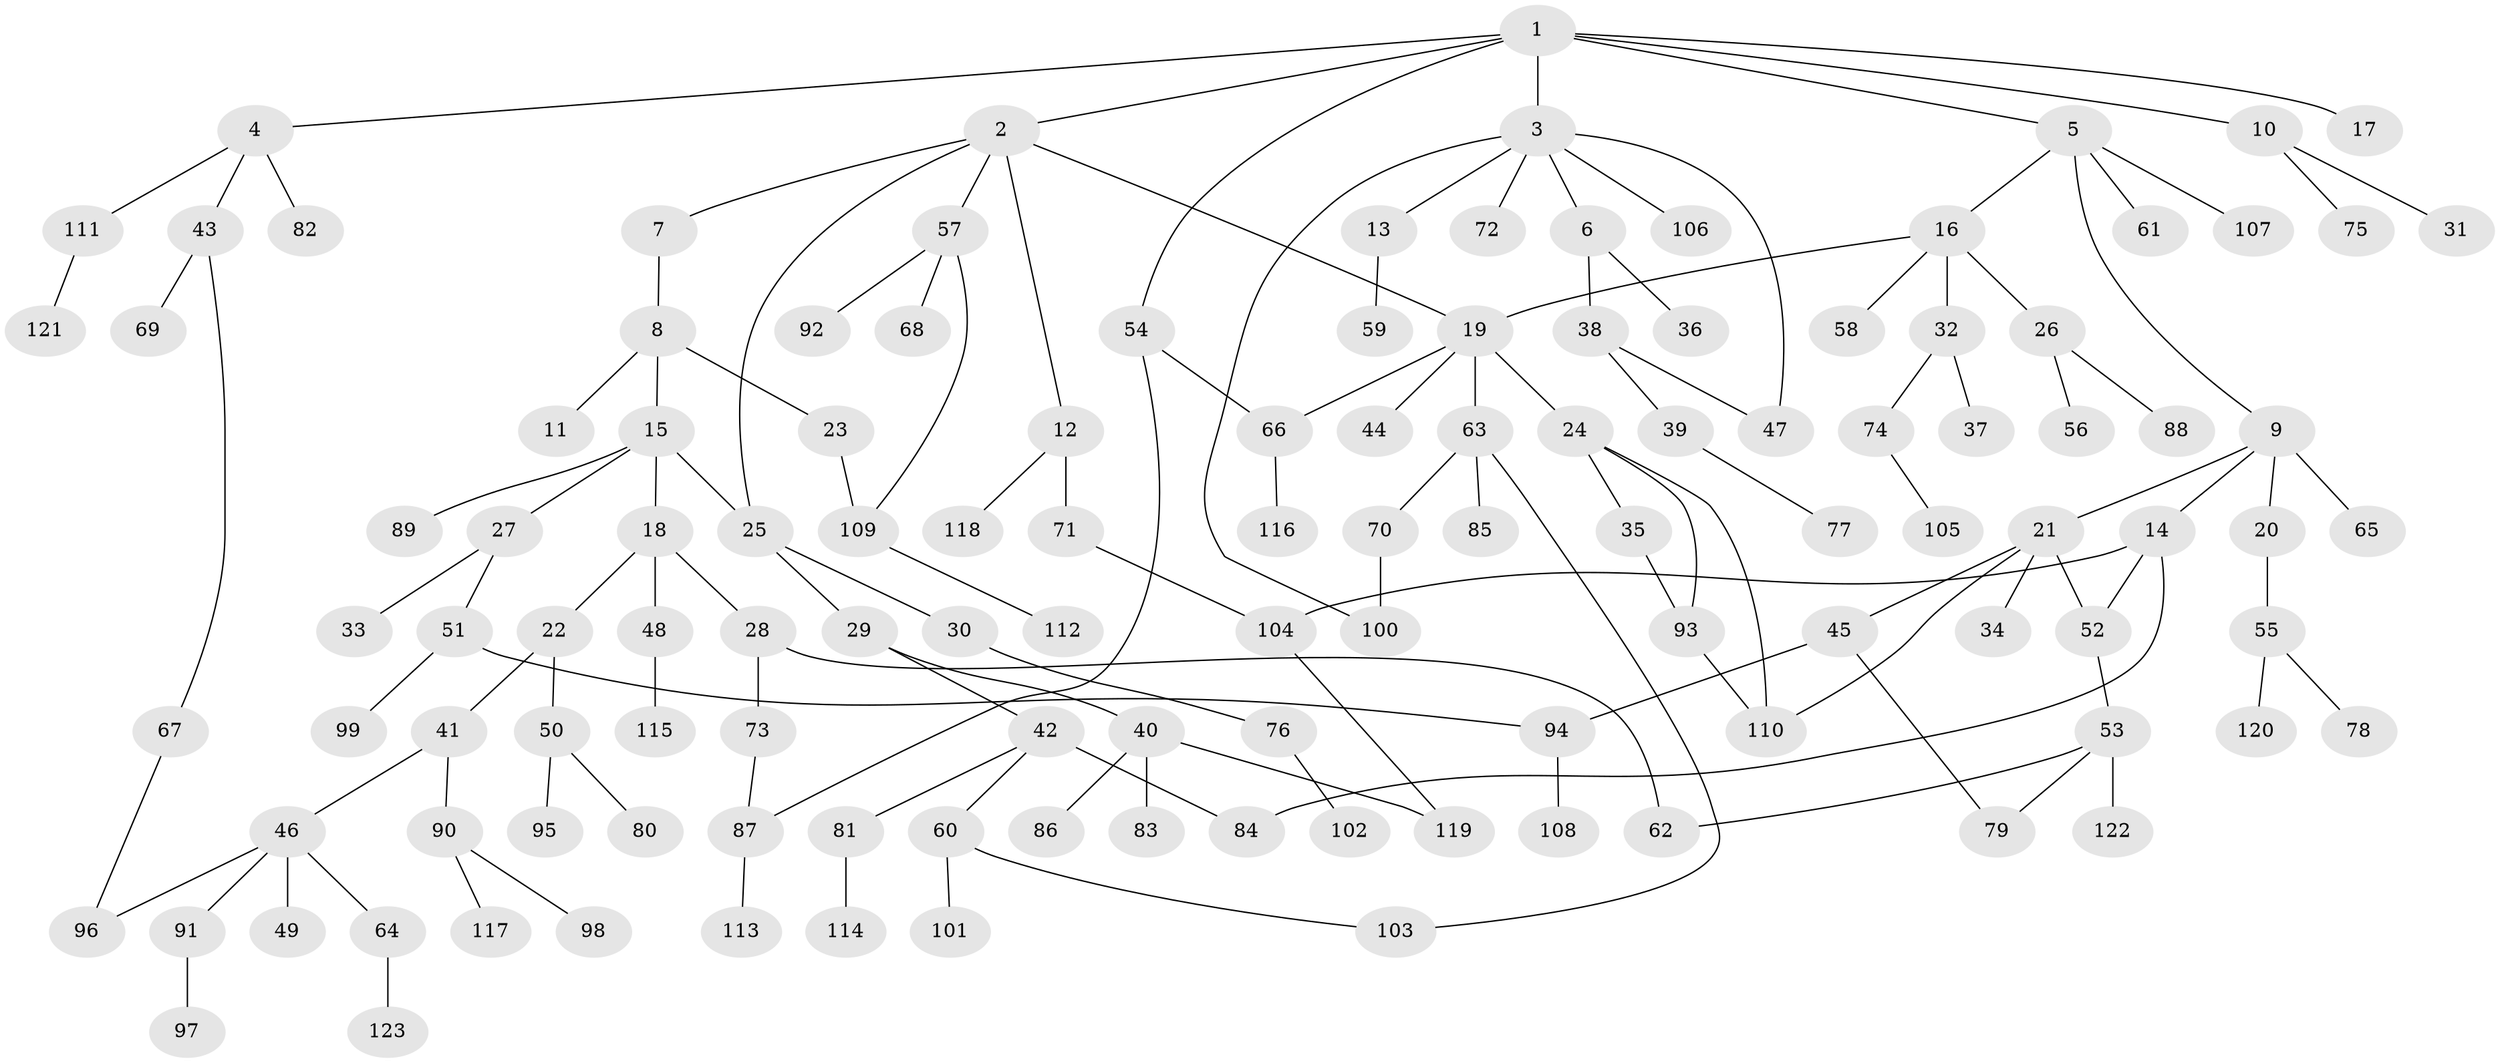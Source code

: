 // coarse degree distribution, {1: 0.6326530612244898, 2: 0.1836734693877551, 4: 0.061224489795918366, 3: 0.02040816326530612, 9: 0.061224489795918366, 15: 0.02040816326530612, 8: 0.02040816326530612}
// Generated by graph-tools (version 1.1) at 2025/45/03/04/25 21:45:33]
// undirected, 123 vertices, 141 edges
graph export_dot {
graph [start="1"]
  node [color=gray90,style=filled];
  1;
  2;
  3;
  4;
  5;
  6;
  7;
  8;
  9;
  10;
  11;
  12;
  13;
  14;
  15;
  16;
  17;
  18;
  19;
  20;
  21;
  22;
  23;
  24;
  25;
  26;
  27;
  28;
  29;
  30;
  31;
  32;
  33;
  34;
  35;
  36;
  37;
  38;
  39;
  40;
  41;
  42;
  43;
  44;
  45;
  46;
  47;
  48;
  49;
  50;
  51;
  52;
  53;
  54;
  55;
  56;
  57;
  58;
  59;
  60;
  61;
  62;
  63;
  64;
  65;
  66;
  67;
  68;
  69;
  70;
  71;
  72;
  73;
  74;
  75;
  76;
  77;
  78;
  79;
  80;
  81;
  82;
  83;
  84;
  85;
  86;
  87;
  88;
  89;
  90;
  91;
  92;
  93;
  94;
  95;
  96;
  97;
  98;
  99;
  100;
  101;
  102;
  103;
  104;
  105;
  106;
  107;
  108;
  109;
  110;
  111;
  112;
  113;
  114;
  115;
  116;
  117;
  118;
  119;
  120;
  121;
  122;
  123;
  1 -- 2;
  1 -- 3;
  1 -- 4;
  1 -- 5;
  1 -- 10;
  1 -- 17;
  1 -- 54;
  2 -- 7;
  2 -- 12;
  2 -- 25;
  2 -- 57;
  2 -- 19;
  3 -- 6;
  3 -- 13;
  3 -- 72;
  3 -- 100;
  3 -- 106;
  3 -- 47;
  4 -- 43;
  4 -- 82;
  4 -- 111;
  5 -- 9;
  5 -- 16;
  5 -- 61;
  5 -- 107;
  6 -- 36;
  6 -- 38;
  7 -- 8;
  8 -- 11;
  8 -- 15;
  8 -- 23;
  9 -- 14;
  9 -- 20;
  9 -- 21;
  9 -- 65;
  10 -- 31;
  10 -- 75;
  12 -- 71;
  12 -- 118;
  13 -- 59;
  14 -- 52;
  14 -- 84;
  14 -- 104;
  15 -- 18;
  15 -- 27;
  15 -- 89;
  15 -- 25;
  16 -- 19;
  16 -- 26;
  16 -- 32;
  16 -- 58;
  18 -- 22;
  18 -- 28;
  18 -- 48;
  19 -- 24;
  19 -- 44;
  19 -- 63;
  19 -- 66;
  20 -- 55;
  21 -- 34;
  21 -- 45;
  21 -- 110;
  21 -- 52;
  22 -- 41;
  22 -- 50;
  23 -- 109;
  24 -- 35;
  24 -- 93;
  24 -- 110;
  25 -- 29;
  25 -- 30;
  26 -- 56;
  26 -- 88;
  27 -- 33;
  27 -- 51;
  28 -- 62;
  28 -- 73;
  29 -- 40;
  29 -- 42;
  30 -- 76;
  32 -- 37;
  32 -- 74;
  35 -- 93;
  38 -- 39;
  38 -- 47;
  39 -- 77;
  40 -- 83;
  40 -- 86;
  40 -- 119;
  41 -- 46;
  41 -- 90;
  42 -- 60;
  42 -- 81;
  42 -- 84;
  43 -- 67;
  43 -- 69;
  45 -- 94;
  45 -- 79;
  46 -- 49;
  46 -- 64;
  46 -- 91;
  46 -- 96;
  48 -- 115;
  50 -- 80;
  50 -- 95;
  51 -- 94;
  51 -- 99;
  52 -- 53;
  53 -- 79;
  53 -- 122;
  53 -- 62;
  54 -- 87;
  54 -- 66;
  55 -- 78;
  55 -- 120;
  57 -- 68;
  57 -- 92;
  57 -- 109;
  60 -- 101;
  60 -- 103;
  63 -- 70;
  63 -- 85;
  63 -- 103;
  64 -- 123;
  66 -- 116;
  67 -- 96;
  70 -- 100;
  71 -- 104;
  73 -- 87;
  74 -- 105;
  76 -- 102;
  81 -- 114;
  87 -- 113;
  90 -- 98;
  90 -- 117;
  91 -- 97;
  93 -- 110;
  94 -- 108;
  104 -- 119;
  109 -- 112;
  111 -- 121;
}

